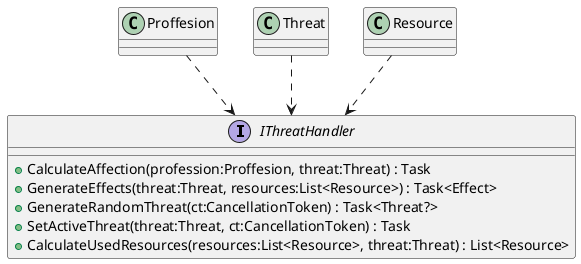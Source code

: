 @startuml
interface IThreatHandler {
    + CalculateAffection(profession:Proffesion, threat:Threat) : Task
    + GenerateEffects(threat:Threat, resources:List<Resource>) : Task<Effect>
    + GenerateRandomThreat(ct:CancellationToken) : Task<Threat?>
    + SetActiveThreat(threat:Threat, ct:CancellationToken) : Task
    + CalculateUsedResources(resources:List<Resource>, threat:Threat) : List<Resource>
}

Proffesion ..> IThreatHandler
Threat ..> IThreatHandler
Resource ..> IThreatHandler
@enduml

